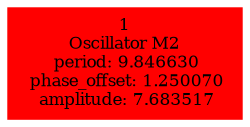  digraph g{ forcelabels=true;
1 [label=<1<BR />Oscillator M2<BR /> period: 9.846630<BR /> phase_offset: 1.250070<BR /> amplitude: 7.683517>, shape=box,color=red,style=filled,fontsize=8]; }
